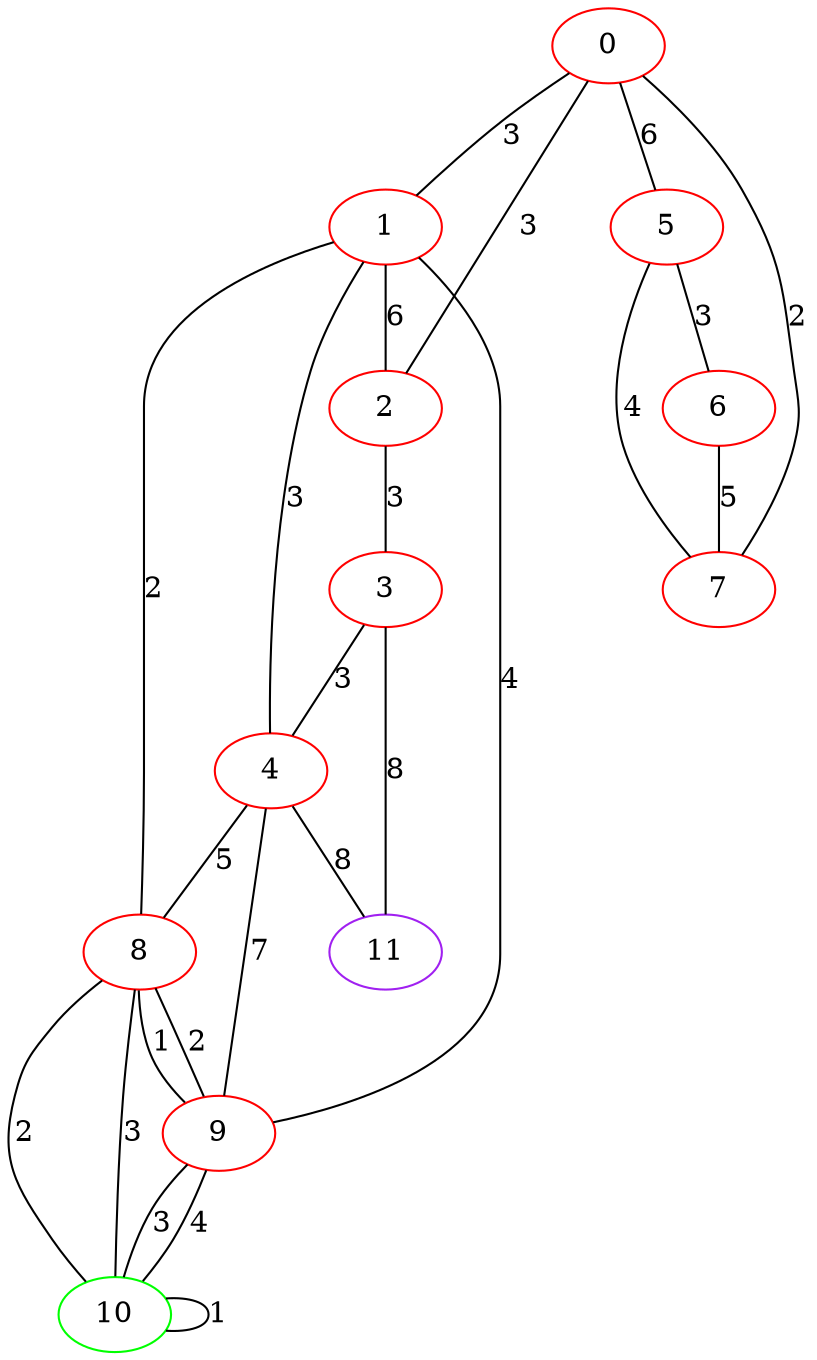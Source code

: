 graph "" {
0 [color=red, weight=1];
1 [color=red, weight=1];
2 [color=red, weight=1];
3 [color=red, weight=1];
4 [color=red, weight=1];
5 [color=red, weight=1];
6 [color=red, weight=1];
7 [color=red, weight=1];
8 [color=red, weight=1];
9 [color=red, weight=1];
10 [color=green, weight=2];
11 [color=purple, weight=4];
0 -- 1  [key=0, label=3];
0 -- 2  [key=0, label=3];
0 -- 5  [key=0, label=6];
0 -- 7  [key=0, label=2];
1 -- 8  [key=0, label=2];
1 -- 2  [key=0, label=6];
1 -- 4  [key=0, label=3];
1 -- 9  [key=0, label=4];
2 -- 3  [key=0, label=3];
3 -- 11  [key=0, label=8];
3 -- 4  [key=0, label=3];
4 -- 8  [key=0, label=5];
4 -- 11  [key=0, label=8];
4 -- 9  [key=0, label=7];
5 -- 6  [key=0, label=3];
5 -- 7  [key=0, label=4];
6 -- 7  [key=0, label=5];
8 -- 9  [key=0, label=1];
8 -- 9  [key=1, label=2];
8 -- 10  [key=0, label=2];
8 -- 10  [key=1, label=3];
9 -- 10  [key=0, label=3];
9 -- 10  [key=1, label=4];
10 -- 10  [key=0, label=1];
}
